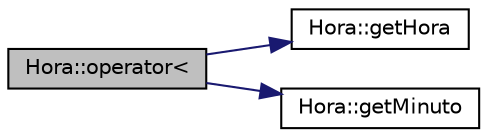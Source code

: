 digraph "Hora::operator&lt;"
{
  edge [fontname="Helvetica",fontsize="10",labelfontname="Helvetica",labelfontsize="10"];
  node [fontname="Helvetica",fontsize="10",shape=record];
  rankdir="LR";
  Node1 [label="Hora::operator\<",height=0.2,width=0.4,color="black", fillcolor="grey75", style="filled", fontcolor="black"];
  Node1 -> Node2 [color="midnightblue",fontsize="10",style="solid",fontname="Helvetica"];
  Node2 [label="Hora::getHora",height=0.2,width=0.4,color="black", fillcolor="white", style="filled",URL="$class_hora.html#ae55080cc8706bcbf135036edcc4112a5"];
  Node1 -> Node3 [color="midnightblue",fontsize="10",style="solid",fontname="Helvetica"];
  Node3 [label="Hora::getMinuto",height=0.2,width=0.4,color="black", fillcolor="white", style="filled",URL="$class_hora.html#adccaf5d0c9e674462f77b31ae05bdb86"];
}
